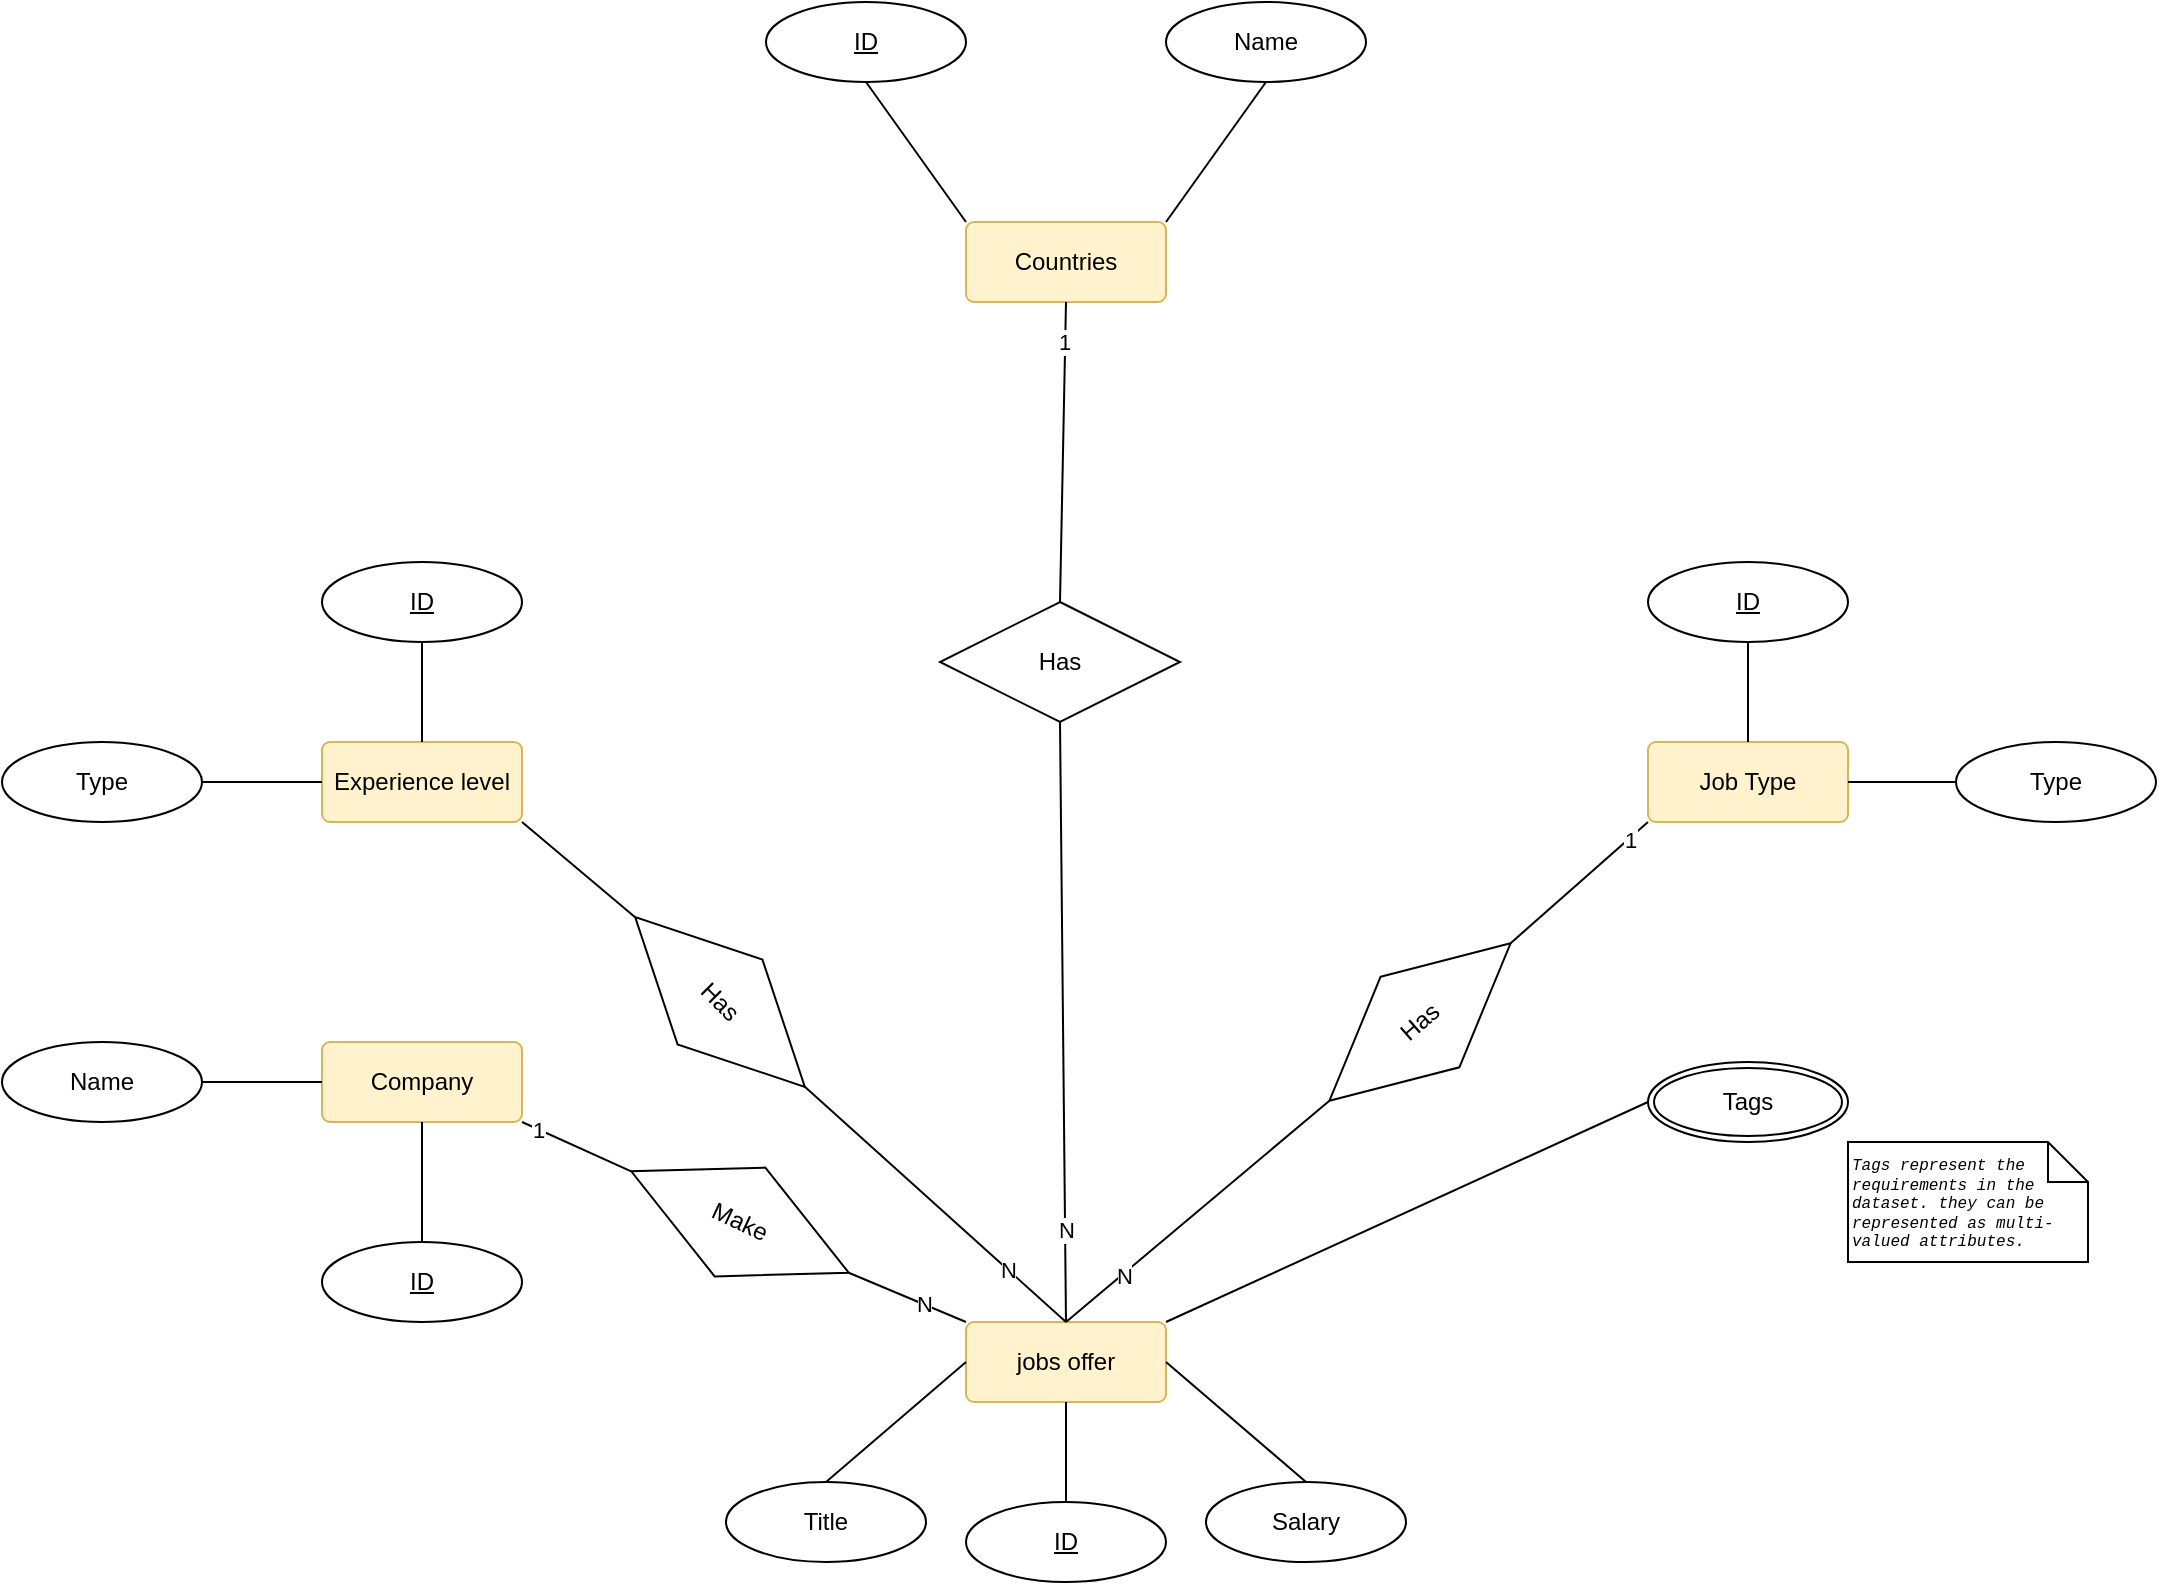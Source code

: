 <mxfile version="21.6.6" type="github">
  <diagram name="Page-1" id="dpHrziN7iInBP1G3Hoh1">
    <mxGraphModel dx="2317" dy="807" grid="1" gridSize="10" guides="1" tooltips="1" connect="1" arrows="1" fold="1" page="1" pageScale="1" pageWidth="850" pageHeight="1100" math="0" shadow="0">
      <root>
        <mxCell id="0" />
        <mxCell id="1" parent="0" />
        <mxCell id="xc64UkYX_4XRm6IWmarA-1" value="Job Type" style="rounded=1;arcSize=10;whiteSpace=wrap;html=1;align=center;fillColor=#fff2cc;strokeColor=#d6b656;" parent="1" vertex="1">
          <mxGeometry x="704" y="410" width="100" height="40" as="geometry" />
        </mxCell>
        <mxCell id="xc64UkYX_4XRm6IWmarA-2" value="ID" style="ellipse;whiteSpace=wrap;html=1;align=center;fontStyle=4;" parent="1" vertex="1">
          <mxGeometry x="704" y="320" width="100" height="40" as="geometry" />
        </mxCell>
        <mxCell id="xc64UkYX_4XRm6IWmarA-3" value="" style="endArrow=none;html=1;rounded=0;exitX=0.5;exitY=1;exitDx=0;exitDy=0;entryX=0.5;entryY=0;entryDx=0;entryDy=0;" parent="1" source="xc64UkYX_4XRm6IWmarA-2" target="xc64UkYX_4XRm6IWmarA-1" edge="1">
          <mxGeometry relative="1" as="geometry">
            <mxPoint x="774" y="390" as="sourcePoint" />
            <mxPoint x="934" y="390" as="targetPoint" />
          </mxGeometry>
        </mxCell>
        <mxCell id="xc64UkYX_4XRm6IWmarA-4" value="Type" style="ellipse;whiteSpace=wrap;html=1;align=center;" parent="1" vertex="1">
          <mxGeometry x="858" y="410" width="100" height="40" as="geometry" />
        </mxCell>
        <mxCell id="xc64UkYX_4XRm6IWmarA-5" value="" style="endArrow=none;html=1;rounded=0;exitX=1;exitY=0.5;exitDx=0;exitDy=0;entryX=0;entryY=0.5;entryDx=0;entryDy=0;" parent="1" source="xc64UkYX_4XRm6IWmarA-1" target="xc64UkYX_4XRm6IWmarA-4" edge="1">
          <mxGeometry relative="1" as="geometry">
            <mxPoint x="774" y="480" as="sourcePoint" />
            <mxPoint x="934" y="480" as="targetPoint" />
          </mxGeometry>
        </mxCell>
        <mxCell id="xc64UkYX_4XRm6IWmarA-11" value="Experience level" style="rounded=1;arcSize=10;whiteSpace=wrap;html=1;align=center;fillColor=#fff2cc;strokeColor=#d6b656;" parent="1" vertex="1">
          <mxGeometry x="41" y="410" width="100" height="40" as="geometry" />
        </mxCell>
        <mxCell id="xc64UkYX_4XRm6IWmarA-13" value="ID" style="ellipse;whiteSpace=wrap;html=1;align=center;fontStyle=4;" parent="1" vertex="1">
          <mxGeometry x="41" y="320" width="100" height="40" as="geometry" />
        </mxCell>
        <mxCell id="xc64UkYX_4XRm6IWmarA-14" value="" style="endArrow=none;html=1;rounded=0;exitX=0.5;exitY=1;exitDx=0;exitDy=0;entryX=0.5;entryY=0;entryDx=0;entryDy=0;" parent="1" source="xc64UkYX_4XRm6IWmarA-13" target="xc64UkYX_4XRm6IWmarA-11" edge="1">
          <mxGeometry relative="1" as="geometry">
            <mxPoint x="61" y="470" as="sourcePoint" />
            <mxPoint x="221" y="470" as="targetPoint" />
          </mxGeometry>
        </mxCell>
        <mxCell id="xc64UkYX_4XRm6IWmarA-15" value="Type" style="ellipse;whiteSpace=wrap;html=1;align=center;" parent="1" vertex="1">
          <mxGeometry x="-119" y="410" width="100" height="40" as="geometry" />
        </mxCell>
        <mxCell id="xc64UkYX_4XRm6IWmarA-16" value="" style="endArrow=none;html=1;rounded=0;exitX=1;exitY=0.5;exitDx=0;exitDy=0;entryX=0;entryY=0.5;entryDx=0;entryDy=0;" parent="1" source="xc64UkYX_4XRm6IWmarA-15" target="xc64UkYX_4XRm6IWmarA-11" edge="1">
          <mxGeometry relative="1" as="geometry">
            <mxPoint x="-9" y="490" as="sourcePoint" />
            <mxPoint x="151" y="490" as="targetPoint" />
          </mxGeometry>
        </mxCell>
        <mxCell id="xc64UkYX_4XRm6IWmarA-17" value="Company" style="rounded=1;arcSize=10;whiteSpace=wrap;html=1;align=center;fillColor=#fff2cc;strokeColor=#d6b656;" parent="1" vertex="1">
          <mxGeometry x="41" y="560" width="100" height="40" as="geometry" />
        </mxCell>
        <mxCell id="xc64UkYX_4XRm6IWmarA-18" value="ID" style="ellipse;whiteSpace=wrap;html=1;align=center;fontStyle=4;" parent="1" vertex="1">
          <mxGeometry x="41" y="660" width="100" height="40" as="geometry" />
        </mxCell>
        <mxCell id="xc64UkYX_4XRm6IWmarA-19" value="Name" style="ellipse;whiteSpace=wrap;html=1;align=center;" parent="1" vertex="1">
          <mxGeometry x="-119" y="560" width="100" height="40" as="geometry" />
        </mxCell>
        <mxCell id="xc64UkYX_4XRm6IWmarA-20" value="" style="endArrow=none;html=1;rounded=0;exitX=1;exitY=0.5;exitDx=0;exitDy=0;entryX=0;entryY=0.5;entryDx=0;entryDy=0;" parent="1" source="xc64UkYX_4XRm6IWmarA-19" target="xc64UkYX_4XRm6IWmarA-17" edge="1">
          <mxGeometry relative="1" as="geometry">
            <mxPoint x="21" y="680" as="sourcePoint" />
            <mxPoint x="181" y="680" as="targetPoint" />
          </mxGeometry>
        </mxCell>
        <mxCell id="xc64UkYX_4XRm6IWmarA-21" value="" style="endArrow=none;html=1;rounded=0;entryX=0.5;entryY=1;entryDx=0;entryDy=0;exitX=0.5;exitY=0;exitDx=0;exitDy=0;" parent="1" source="xc64UkYX_4XRm6IWmarA-18" target="xc64UkYX_4XRm6IWmarA-17" edge="1">
          <mxGeometry relative="1" as="geometry">
            <mxPoint x="-129" y="630" as="sourcePoint" />
            <mxPoint x="31" y="630" as="targetPoint" />
          </mxGeometry>
        </mxCell>
        <mxCell id="xc64UkYX_4XRm6IWmarA-22" value="jobs offer" style="rounded=1;arcSize=10;whiteSpace=wrap;html=1;align=center;fillColor=#fff2cc;strokeColor=#d6b656;" parent="1" vertex="1">
          <mxGeometry x="363" y="700" width="100" height="40" as="geometry" />
        </mxCell>
        <mxCell id="xc64UkYX_4XRm6IWmarA-23" value="ID" style="ellipse;whiteSpace=wrap;html=1;align=center;fontStyle=4;" parent="1" vertex="1">
          <mxGeometry x="363" y="790" width="100" height="40" as="geometry" />
        </mxCell>
        <mxCell id="xc64UkYX_4XRm6IWmarA-25" value="" style="endArrow=none;html=1;rounded=0;entryX=0.5;entryY=0;entryDx=0;entryDy=0;" parent="1" source="xc64UkYX_4XRm6IWmarA-22" target="xc64UkYX_4XRm6IWmarA-23" edge="1">
          <mxGeometry relative="1" as="geometry">
            <mxPoint x="183" y="780" as="sourcePoint" />
            <mxPoint x="343" y="780" as="targetPoint" />
          </mxGeometry>
        </mxCell>
        <mxCell id="xc64UkYX_4XRm6IWmarA-26" value="Title" style="ellipse;whiteSpace=wrap;html=1;align=center;" parent="1" vertex="1">
          <mxGeometry x="243" y="780" width="100" height="40" as="geometry" />
        </mxCell>
        <mxCell id="xc64UkYX_4XRm6IWmarA-27" value="" style="endArrow=none;html=1;rounded=0;entryX=0;entryY=0.5;entryDx=0;entryDy=0;exitX=0.5;exitY=0;exitDx=0;exitDy=0;" parent="1" source="xc64UkYX_4XRm6IWmarA-26" target="xc64UkYX_4XRm6IWmarA-22" edge="1">
          <mxGeometry relative="1" as="geometry">
            <mxPoint x="173" y="710" as="sourcePoint" />
            <mxPoint x="333" y="710" as="targetPoint" />
          </mxGeometry>
        </mxCell>
        <mxCell id="xc64UkYX_4XRm6IWmarA-28" value="Salary" style="ellipse;whiteSpace=wrap;html=1;align=center;" parent="1" vertex="1">
          <mxGeometry x="483" y="780" width="100" height="40" as="geometry" />
        </mxCell>
        <mxCell id="xc64UkYX_4XRm6IWmarA-29" value="" style="endArrow=none;html=1;rounded=0;exitX=1;exitY=0.5;exitDx=0;exitDy=0;entryX=0.5;entryY=0;entryDx=0;entryDy=0;" parent="1" source="xc64UkYX_4XRm6IWmarA-22" target="xc64UkYX_4XRm6IWmarA-28" edge="1">
          <mxGeometry relative="1" as="geometry">
            <mxPoint x="543" y="730" as="sourcePoint" />
            <mxPoint x="703" y="730" as="targetPoint" />
          </mxGeometry>
        </mxCell>
        <mxCell id="xc64UkYX_4XRm6IWmarA-32" value="" style="endArrow=none;html=1;rounded=0;exitX=1;exitY=1;exitDx=0;exitDy=0;entryX=0;entryY=0.5;entryDx=0;entryDy=0;" parent="1" source="xc64UkYX_4XRm6IWmarA-17" target="XW2PdBVg0nFlIH_IAWjY-1" edge="1">
          <mxGeometry relative="1" as="geometry">
            <mxPoint x="110" y="790" as="sourcePoint" />
            <mxPoint x="270" y="790" as="targetPoint" />
          </mxGeometry>
        </mxCell>
        <mxCell id="ScXYiewNh22zqdp0svSO-18" value="1" style="edgeLabel;html=1;align=center;verticalAlign=middle;resizable=0;points=[];" parent="xc64UkYX_4XRm6IWmarA-32" vertex="1" connectable="0">
          <mxGeometry x="-0.675" y="-1" relative="1" as="geometry">
            <mxPoint y="-1" as="offset" />
          </mxGeometry>
        </mxCell>
        <mxCell id="xc64UkYX_4XRm6IWmarA-33" value="Tags" style="ellipse;shape=doubleEllipse;margin=3;whiteSpace=wrap;html=1;align=center;" parent="1" vertex="1">
          <mxGeometry x="704" y="570" width="100" height="40" as="geometry" />
        </mxCell>
        <mxCell id="xc64UkYX_4XRm6IWmarA-34" value="" style="endArrow=none;html=1;rounded=0;entryX=0;entryY=0.5;entryDx=0;entryDy=0;exitX=1;exitY=0;exitDx=0;exitDy=0;" parent="1" source="xc64UkYX_4XRm6IWmarA-22" target="xc64UkYX_4XRm6IWmarA-33" edge="1">
          <mxGeometry relative="1" as="geometry">
            <mxPoint x="290" y="610" as="sourcePoint" />
            <mxPoint x="450" y="610" as="targetPoint" />
          </mxGeometry>
        </mxCell>
        <mxCell id="xc64UkYX_4XRm6IWmarA-35" value="" style="endArrow=none;html=1;rounded=0;exitX=1;exitY=0.5;exitDx=0;exitDy=0;entryX=0.5;entryY=0;entryDx=0;entryDy=0;" parent="1" source="XW2PdBVg0nFlIH_IAWjY-5" target="xc64UkYX_4XRm6IWmarA-22" edge="1">
          <mxGeometry relative="1" as="geometry">
            <mxPoint x="330" y="500" as="sourcePoint" />
            <mxPoint x="490" y="500" as="targetPoint" />
          </mxGeometry>
        </mxCell>
        <mxCell id="ScXYiewNh22zqdp0svSO-20" value="N" style="edgeLabel;html=1;align=center;verticalAlign=middle;resizable=0;points=[];" parent="xc64UkYX_4XRm6IWmarA-35" vertex="1" connectable="0">
          <mxGeometry x="0.562" y="1" relative="1" as="geometry">
            <mxPoint x="-1" as="offset" />
          </mxGeometry>
        </mxCell>
        <mxCell id="xc64UkYX_4XRm6IWmarA-36" value="" style="endArrow=none;html=1;rounded=0;entryX=0;entryY=1;entryDx=0;entryDy=0;exitX=1;exitY=0.5;exitDx=0;exitDy=0;" parent="1" source="XW2PdBVg0nFlIH_IAWjY-7" target="xc64UkYX_4XRm6IWmarA-1" edge="1">
          <mxGeometry relative="1" as="geometry">
            <mxPoint x="410" y="500" as="sourcePoint" />
            <mxPoint x="570" y="500" as="targetPoint" />
          </mxGeometry>
        </mxCell>
        <mxCell id="ScXYiewNh22zqdp0svSO-16" value="1" style="edgeLabel;html=1;align=center;verticalAlign=middle;resizable=0;points=[];" parent="xc64UkYX_4XRm6IWmarA-36" vertex="1" connectable="0">
          <mxGeometry x="0.729" relative="1" as="geometry">
            <mxPoint as="offset" />
          </mxGeometry>
        </mxCell>
        <mxCell id="ScXYiewNh22zqdp0svSO-1" value="Countries" style="rounded=1;arcSize=10;whiteSpace=wrap;html=1;align=center;fillColor=#fff2cc;strokeColor=#d6b656;" parent="1" vertex="1">
          <mxGeometry x="363" y="150" width="100" height="40" as="geometry" />
        </mxCell>
        <mxCell id="ScXYiewNh22zqdp0svSO-2" value="ID" style="ellipse;whiteSpace=wrap;html=1;align=center;fontStyle=4;" parent="1" vertex="1">
          <mxGeometry x="263" y="40" width="100" height="40" as="geometry" />
        </mxCell>
        <mxCell id="ScXYiewNh22zqdp0svSO-3" value="Name" style="ellipse;whiteSpace=wrap;html=1;align=center;" parent="1" vertex="1">
          <mxGeometry x="463" y="40" width="100" height="40" as="geometry" />
        </mxCell>
        <mxCell id="ScXYiewNh22zqdp0svSO-4" value="" style="endArrow=none;html=1;rounded=0;exitX=0.5;exitY=1;exitDx=0;exitDy=0;entryX=0.5;entryY=0;entryDx=0;entryDy=0;" parent="1" source="ScXYiewNh22zqdp0svSO-27" target="xc64UkYX_4XRm6IWmarA-22" edge="1">
          <mxGeometry relative="1" as="geometry">
            <mxPoint x="370" y="320" as="sourcePoint" />
            <mxPoint x="530" y="320" as="targetPoint" />
          </mxGeometry>
        </mxCell>
        <mxCell id="ScXYiewNh22zqdp0svSO-24" value="N" style="edgeLabel;html=1;align=center;verticalAlign=middle;resizable=0;points=[];" parent="ScXYiewNh22zqdp0svSO-4" vertex="1" connectable="0">
          <mxGeometry x="0.692" relative="1" as="geometry">
            <mxPoint as="offset" />
          </mxGeometry>
        </mxCell>
        <mxCell id="ScXYiewNh22zqdp0svSO-25" value="" style="endArrow=none;html=1;rounded=0;exitX=0.5;exitY=1;exitDx=0;exitDy=0;entryX=0;entryY=0;entryDx=0;entryDy=0;" parent="1" source="ScXYiewNh22zqdp0svSO-2" target="ScXYiewNh22zqdp0svSO-1" edge="1">
          <mxGeometry relative="1" as="geometry">
            <mxPoint x="240" y="120" as="sourcePoint" />
            <mxPoint x="400" y="120" as="targetPoint" />
          </mxGeometry>
        </mxCell>
        <mxCell id="ScXYiewNh22zqdp0svSO-26" value="" style="endArrow=none;html=1;rounded=0;exitX=1;exitY=0;exitDx=0;exitDy=0;entryX=0.5;entryY=1;entryDx=0;entryDy=0;" parent="1" source="ScXYiewNh22zqdp0svSO-1" target="ScXYiewNh22zqdp0svSO-3" edge="1">
          <mxGeometry relative="1" as="geometry">
            <mxPoint x="520" y="130" as="sourcePoint" />
            <mxPoint x="680" y="130" as="targetPoint" />
          </mxGeometry>
        </mxCell>
        <mxCell id="ScXYiewNh22zqdp0svSO-28" value="" style="endArrow=none;html=1;rounded=0;exitX=0.5;exitY=1;exitDx=0;exitDy=0;entryX=0.5;entryY=0;entryDx=0;entryDy=0;" parent="1" source="ScXYiewNh22zqdp0svSO-1" target="ScXYiewNh22zqdp0svSO-27" edge="1">
          <mxGeometry relative="1" as="geometry">
            <mxPoint x="413" y="190" as="sourcePoint" />
            <mxPoint x="413" y="700" as="targetPoint" />
          </mxGeometry>
        </mxCell>
        <mxCell id="ScXYiewNh22zqdp0svSO-29" value="1" style="edgeLabel;html=1;align=center;verticalAlign=middle;resizable=0;points=[];" parent="ScXYiewNh22zqdp0svSO-28" vertex="1" connectable="0">
          <mxGeometry x="-0.802" y="2" relative="1" as="geometry">
            <mxPoint x="-3" y="5" as="offset" />
          </mxGeometry>
        </mxCell>
        <mxCell id="ScXYiewNh22zqdp0svSO-27" value="Has" style="shape=rhombus;perimeter=rhombusPerimeter;whiteSpace=wrap;html=1;align=center;" parent="1" vertex="1">
          <mxGeometry x="350" y="340" width="120" height="60" as="geometry" />
        </mxCell>
        <mxCell id="XW2PdBVg0nFlIH_IAWjY-1" value="Make" style="shape=rhombus;perimeter=rhombusPerimeter;whiteSpace=wrap;html=1;align=center;rotation=25;" vertex="1" parent="1">
          <mxGeometry x="190" y="620" width="120" height="60" as="geometry" />
        </mxCell>
        <mxCell id="XW2PdBVg0nFlIH_IAWjY-3" value="" style="endArrow=none;html=1;rounded=0;exitX=1;exitY=0.5;exitDx=0;exitDy=0;entryX=0;entryY=0;entryDx=0;entryDy=0;" edge="1" parent="1" source="XW2PdBVg0nFlIH_IAWjY-1" target="xc64UkYX_4XRm6IWmarA-22">
          <mxGeometry relative="1" as="geometry">
            <mxPoint x="220" y="700" as="sourcePoint" />
            <mxPoint x="380" y="700" as="targetPoint" />
          </mxGeometry>
        </mxCell>
        <mxCell id="XW2PdBVg0nFlIH_IAWjY-4" value="N" style="edgeLabel;html=1;align=center;verticalAlign=middle;resizable=0;points=[];" vertex="1" connectable="0" parent="XW2PdBVg0nFlIH_IAWjY-3">
          <mxGeometry x="0.284" relative="1" as="geometry">
            <mxPoint as="offset" />
          </mxGeometry>
        </mxCell>
        <mxCell id="XW2PdBVg0nFlIH_IAWjY-5" value="Has" style="shape=rhombus;perimeter=rhombusPerimeter;whiteSpace=wrap;html=1;align=center;rotation=45;" vertex="1" parent="1">
          <mxGeometry x="180" y="510" width="120" height="60" as="geometry" />
        </mxCell>
        <mxCell id="XW2PdBVg0nFlIH_IAWjY-6" value="" style="endArrow=none;html=1;rounded=0;exitX=1;exitY=1;exitDx=0;exitDy=0;entryX=0;entryY=0.5;entryDx=0;entryDy=0;" edge="1" parent="1" source="xc64UkYX_4XRm6IWmarA-11" target="XW2PdBVg0nFlIH_IAWjY-5">
          <mxGeometry relative="1" as="geometry">
            <mxPoint x="190" y="480" as="sourcePoint" />
            <mxPoint x="350" y="480" as="targetPoint" />
          </mxGeometry>
        </mxCell>
        <mxCell id="XW2PdBVg0nFlIH_IAWjY-8" value="" style="endArrow=none;html=1;rounded=0;entryX=0;entryY=0.5;entryDx=0;entryDy=0;exitX=0.5;exitY=0;exitDx=0;exitDy=0;" edge="1" parent="1" source="xc64UkYX_4XRm6IWmarA-22" target="XW2PdBVg0nFlIH_IAWjY-7">
          <mxGeometry relative="1" as="geometry">
            <mxPoint x="413" y="700" as="sourcePoint" />
            <mxPoint x="704" y="450" as="targetPoint" />
          </mxGeometry>
        </mxCell>
        <mxCell id="XW2PdBVg0nFlIH_IAWjY-9" value="N" style="edgeLabel;html=1;align=center;verticalAlign=middle;resizable=0;points=[];" vertex="1" connectable="0" parent="XW2PdBVg0nFlIH_IAWjY-8">
          <mxGeometry x="-0.57" y="-1" relative="1" as="geometry">
            <mxPoint as="offset" />
          </mxGeometry>
        </mxCell>
        <mxCell id="XW2PdBVg0nFlIH_IAWjY-7" value="Has" style="shape=rhombus;perimeter=rhombusPerimeter;whiteSpace=wrap;html=1;align=center;rotation=-41;" vertex="1" parent="1">
          <mxGeometry x="530" y="520" width="120" height="60" as="geometry" />
        </mxCell>
        <mxCell id="XW2PdBVg0nFlIH_IAWjY-12" value="Tags represent the requirements in the dataset. they can be represented as multi-valued attributes." style="shape=note;size=20;gradientColor=none;strokeColor=default;align=left;fontStyle=2;whiteSpace=wrap;html=1;labelBorderColor=none;labelBackgroundColor=none;verticalAlign=top;fontSize=8;fontFamily=Courier New;" vertex="1" parent="1">
          <mxGeometry x="804" y="610" width="120" height="60" as="geometry" />
        </mxCell>
      </root>
    </mxGraphModel>
  </diagram>
</mxfile>
